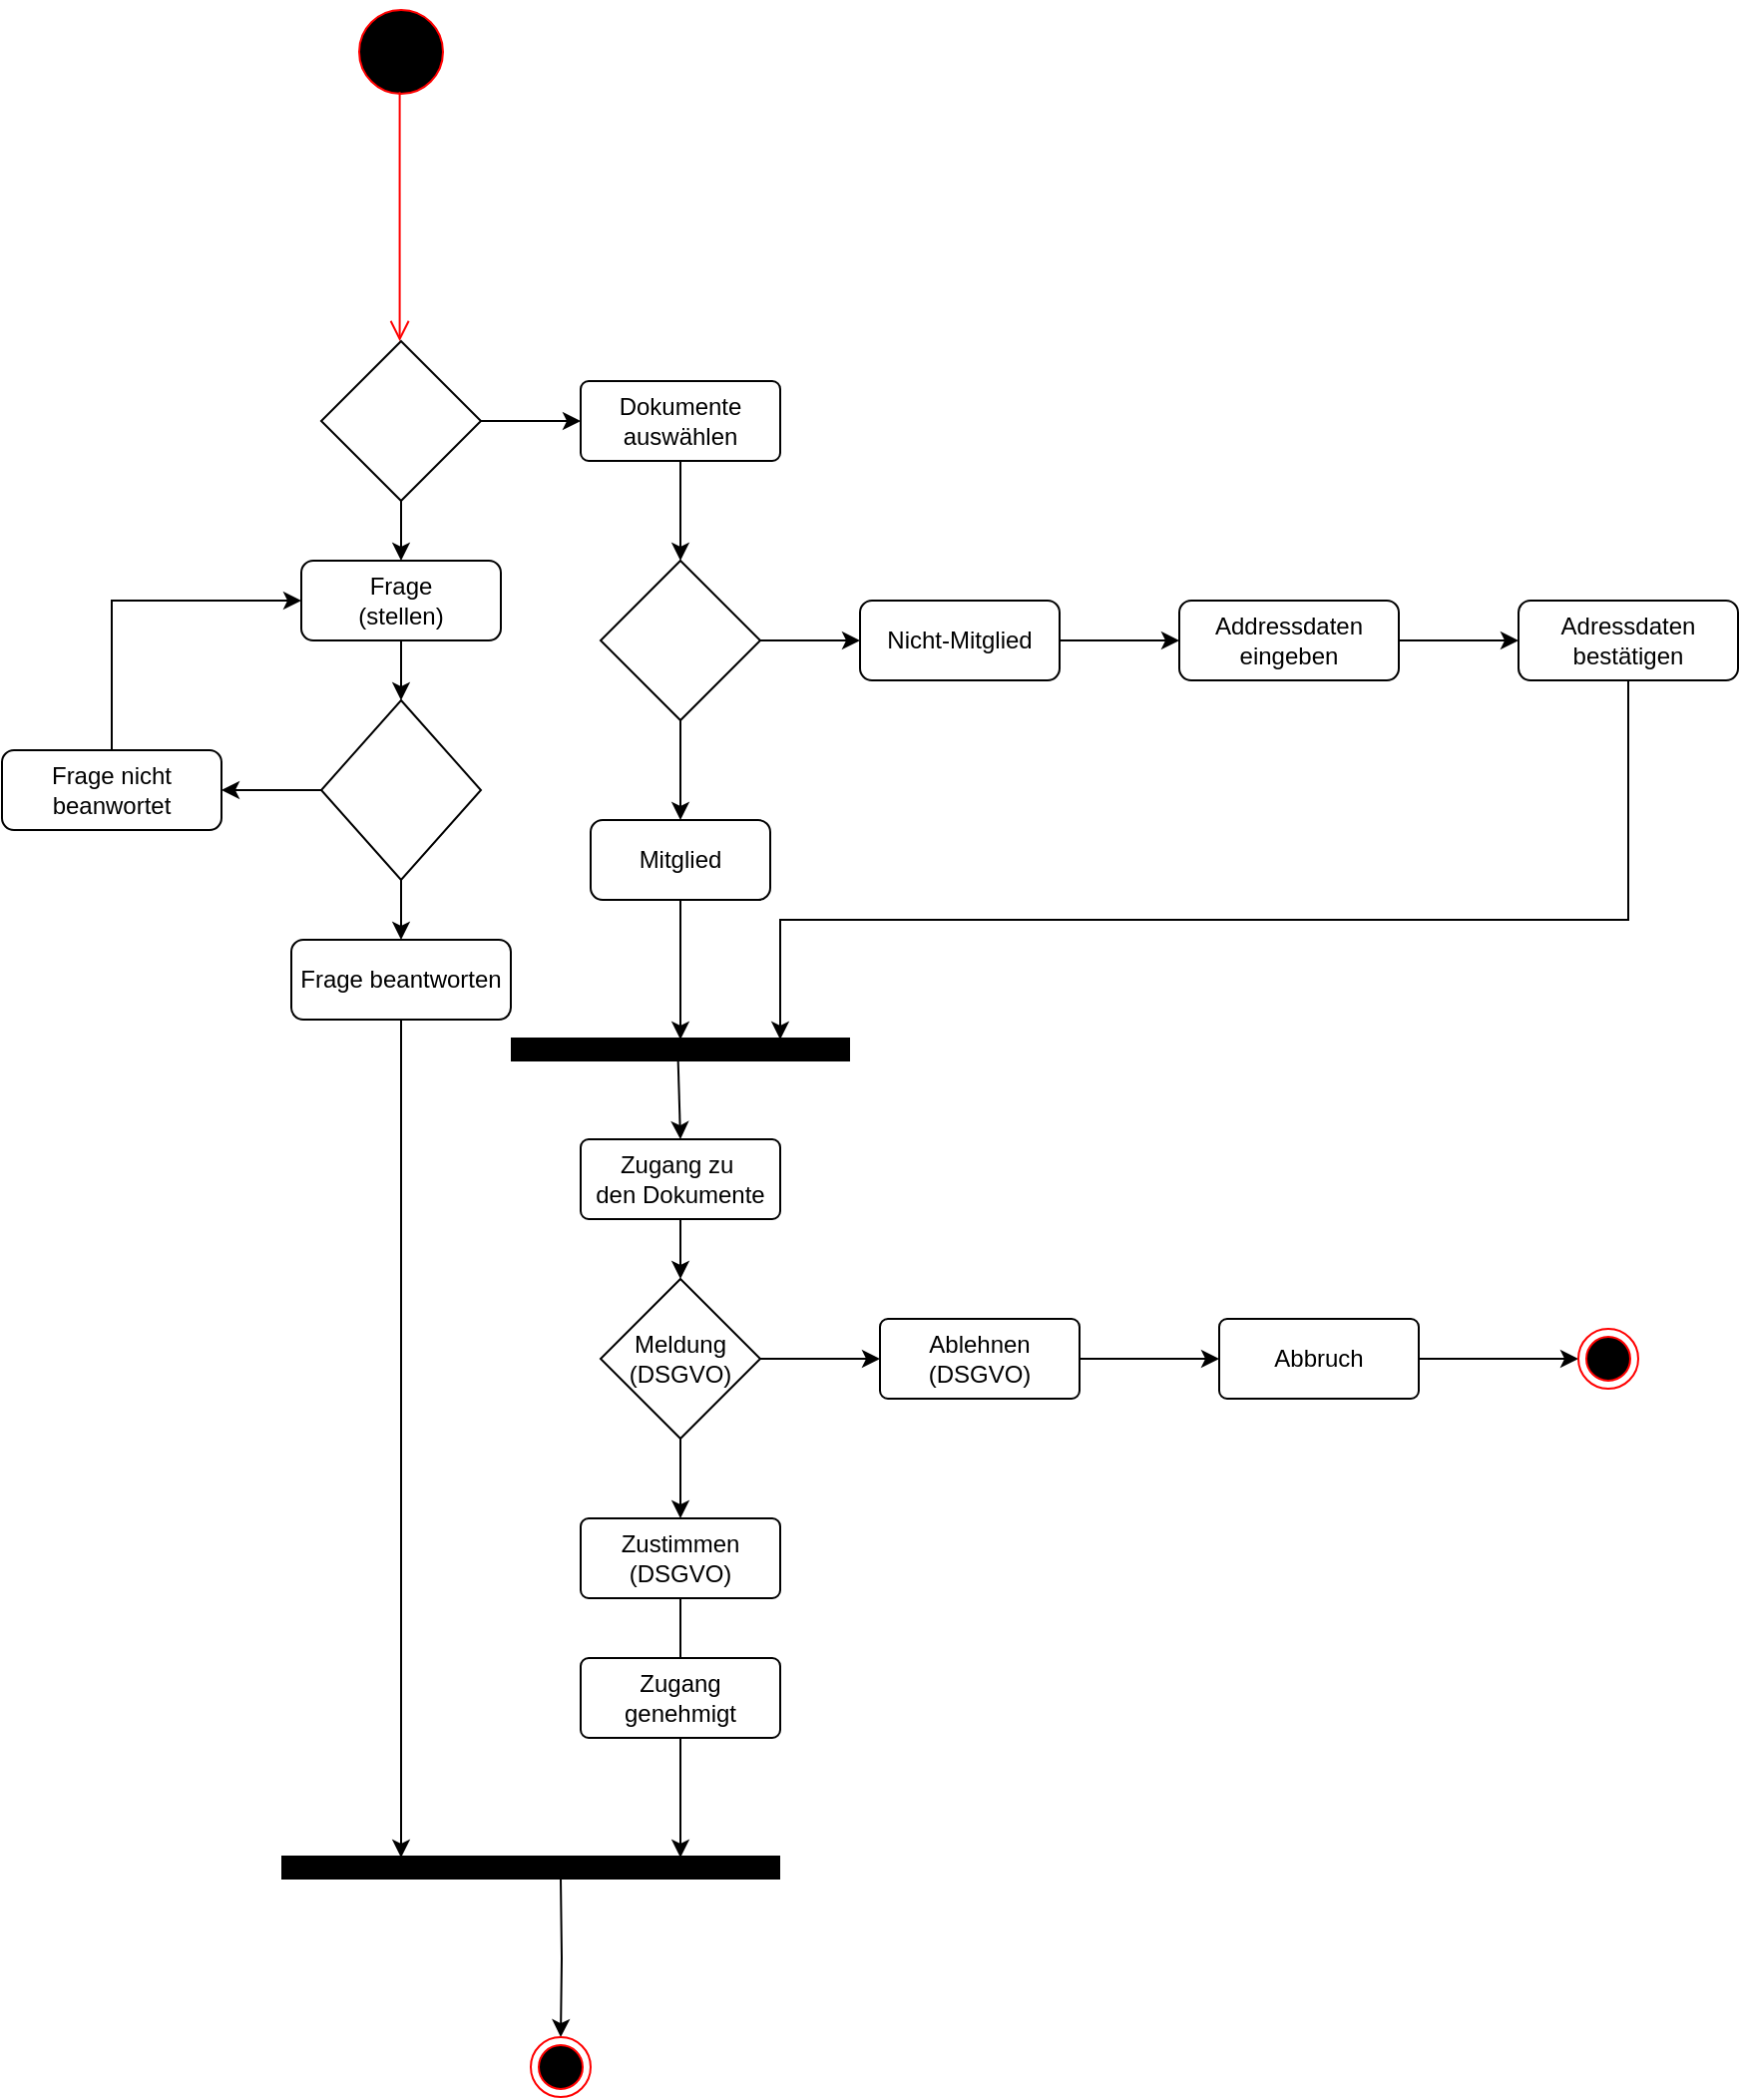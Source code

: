 <mxfile version="25.0.3">
  <diagram name="Seite-1" id="gusWoGDFctoMl9d6i1EM">
    <mxGraphModel dx="1737" dy="902" grid="1" gridSize="10" guides="1" tooltips="1" connect="1" arrows="1" fold="1" page="1" pageScale="1" pageWidth="827" pageHeight="1169" math="0" shadow="0">
      <root>
        <mxCell id="0" />
        <mxCell id="1" parent="0" />
        <mxCell id="BfSPPMOzavOWM9K-v1aI-1" value="" style="ellipse;html=1;shape=startState;fillColor=#000000;strokeColor=#ff0000;" parent="1" vertex="1">
          <mxGeometry x="215" y="20" width="50" height="50" as="geometry" />
        </mxCell>
        <mxCell id="BfSPPMOzavOWM9K-v1aI-2" value="" style="edgeStyle=orthogonalEdgeStyle;html=1;verticalAlign=bottom;endArrow=open;endSize=8;strokeColor=#ff0000;rounded=0;" parent="1" edge="1">
          <mxGeometry relative="1" as="geometry">
            <mxPoint x="239.31" y="190" as="targetPoint" />
            <mxPoint x="239.31" y="65.08" as="sourcePoint" />
            <Array as="points">
              <mxPoint x="239.31" y="115.08" />
              <mxPoint x="239.31" y="115.08" />
            </Array>
          </mxGeometry>
        </mxCell>
        <mxCell id="BfSPPMOzavOWM9K-v1aI-28" value="" style="edgeStyle=orthogonalEdgeStyle;rounded=0;orthogonalLoop=1;jettySize=auto;html=1;" parent="1" source="BfSPPMOzavOWM9K-v1aI-5" target="BfSPPMOzavOWM9K-v1aI-27" edge="1">
          <mxGeometry relative="1" as="geometry" />
        </mxCell>
        <mxCell id="BfSPPMOzavOWM9K-v1aI-5" value="Dokumente&lt;br&gt;auswählen" style="rounded=1;arcSize=10;whiteSpace=wrap;html=1;align=center;" parent="1" vertex="1">
          <mxGeometry x="330" y="210" width="100" height="40" as="geometry" />
        </mxCell>
        <mxCell id="BfSPPMOzavOWM9K-v1aI-11" value="" style="edgeStyle=orthogonalEdgeStyle;rounded=0;orthogonalLoop=1;jettySize=auto;html=1;" parent="1" source="BfSPPMOzavOWM9K-v1aI-7" target="BfSPPMOzavOWM9K-v1aI-10" edge="1">
          <mxGeometry relative="1" as="geometry" />
        </mxCell>
        <mxCell id="BfSPPMOzavOWM9K-v1aI-7" value="Zugang zu&amp;nbsp;&lt;br&gt;den Dokumente" style="rounded=1;arcSize=10;whiteSpace=wrap;html=1;align=center;" parent="1" vertex="1">
          <mxGeometry x="330" y="590" width="100" height="40" as="geometry" />
        </mxCell>
        <mxCell id="BfSPPMOzavOWM9K-v1aI-13" value="" style="edgeStyle=orthogonalEdgeStyle;rounded=0;orthogonalLoop=1;jettySize=auto;html=1;" parent="1" source="BfSPPMOzavOWM9K-v1aI-10" target="BfSPPMOzavOWM9K-v1aI-12" edge="1">
          <mxGeometry relative="1" as="geometry" />
        </mxCell>
        <mxCell id="BfSPPMOzavOWM9K-v1aI-15" value="" style="edgeStyle=orthogonalEdgeStyle;rounded=0;orthogonalLoop=1;jettySize=auto;html=1;" parent="1" source="BfSPPMOzavOWM9K-v1aI-10" target="BfSPPMOzavOWM9K-v1aI-14" edge="1">
          <mxGeometry relative="1" as="geometry" />
        </mxCell>
        <mxCell id="BfSPPMOzavOWM9K-v1aI-10" value="Meldung&lt;br&gt;(DSGVO)" style="rhombus;whiteSpace=wrap;html=1;" parent="1" vertex="1">
          <mxGeometry x="340" y="660" width="80" height="80" as="geometry" />
        </mxCell>
        <mxCell id="BfSPPMOzavOWM9K-v1aI-21" value="" style="edgeStyle=orthogonalEdgeStyle;rounded=0;orthogonalLoop=1;jettySize=auto;html=1;" parent="1" source="BfSPPMOzavOWM9K-v1aI-12" edge="1">
          <mxGeometry relative="1" as="geometry">
            <mxPoint x="380" y="880.0" as="targetPoint" />
          </mxGeometry>
        </mxCell>
        <mxCell id="BfSPPMOzavOWM9K-v1aI-12" value="Zustimmen&lt;br&gt;(DSGVO)" style="rounded=1;arcSize=10;whiteSpace=wrap;html=1;align=center;" parent="1" vertex="1">
          <mxGeometry x="330" y="780" width="100" height="40" as="geometry" />
        </mxCell>
        <mxCell id="BfSPPMOzavOWM9K-v1aI-17" value="" style="edgeStyle=orthogonalEdgeStyle;rounded=0;orthogonalLoop=1;jettySize=auto;html=1;" parent="1" source="BfSPPMOzavOWM9K-v1aI-14" target="BfSPPMOzavOWM9K-v1aI-16" edge="1">
          <mxGeometry relative="1" as="geometry" />
        </mxCell>
        <mxCell id="BfSPPMOzavOWM9K-v1aI-14" value="Ablehnen&lt;br&gt;(DSGVO)" style="rounded=1;arcSize=10;whiteSpace=wrap;html=1;align=center;" parent="1" vertex="1">
          <mxGeometry x="480" y="680" width="100" height="40" as="geometry" />
        </mxCell>
        <mxCell id="BfSPPMOzavOWM9K-v1aI-19" value="" style="edgeStyle=orthogonalEdgeStyle;rounded=0;orthogonalLoop=1;jettySize=auto;html=1;" parent="1" source="BfSPPMOzavOWM9K-v1aI-16" target="BfSPPMOzavOWM9K-v1aI-18" edge="1">
          <mxGeometry relative="1" as="geometry" />
        </mxCell>
        <mxCell id="BfSPPMOzavOWM9K-v1aI-16" value="Abbruch" style="rounded=1;arcSize=10;whiteSpace=wrap;html=1;align=center;" parent="1" vertex="1">
          <mxGeometry x="650" y="680" width="100" height="40" as="geometry" />
        </mxCell>
        <mxCell id="BfSPPMOzavOWM9K-v1aI-18" value="" style="ellipse;html=1;shape=endState;fillColor=#000000;strokeColor=#ff0000;" parent="1" vertex="1">
          <mxGeometry x="830" y="685" width="30" height="30" as="geometry" />
        </mxCell>
        <mxCell id="BfSPPMOzavOWM9K-v1aI-20" value="Zugang&lt;br&gt;genehmigt" style="rounded=1;arcSize=10;whiteSpace=wrap;html=1;align=center;" parent="1" vertex="1">
          <mxGeometry x="330" y="850" width="100" height="40" as="geometry" />
        </mxCell>
        <mxCell id="BfSPPMOzavOWM9K-v1aI-24" value="" style="edgeStyle=orthogonalEdgeStyle;rounded=0;orthogonalLoop=1;jettySize=auto;html=1;" parent="1" source="BfSPPMOzavOWM9K-v1aI-22" target="BfSPPMOzavOWM9K-v1aI-5" edge="1">
          <mxGeometry relative="1" as="geometry" />
        </mxCell>
        <mxCell id="BfSPPMOzavOWM9K-v1aI-26" value="" style="edgeStyle=orthogonalEdgeStyle;rounded=0;orthogonalLoop=1;jettySize=auto;html=1;" parent="1" source="BfSPPMOzavOWM9K-v1aI-22" target="BfSPPMOzavOWM9K-v1aI-25" edge="1">
          <mxGeometry relative="1" as="geometry" />
        </mxCell>
        <mxCell id="BfSPPMOzavOWM9K-v1aI-22" value="" style="rhombus;whiteSpace=wrap;html=1;" parent="1" vertex="1">
          <mxGeometry x="200" y="190" width="80" height="80" as="geometry" />
        </mxCell>
        <mxCell id="QlQmTMMZ5MaF0DZ5RbOA-8" value="" style="edgeStyle=orthogonalEdgeStyle;rounded=0;orthogonalLoop=1;jettySize=auto;html=1;" edge="1" parent="1" source="BfSPPMOzavOWM9K-v1aI-25" target="QlQmTMMZ5MaF0DZ5RbOA-7">
          <mxGeometry relative="1" as="geometry" />
        </mxCell>
        <mxCell id="BfSPPMOzavOWM9K-v1aI-25" value="Frage&lt;br&gt;(stellen)" style="rounded=1;whiteSpace=wrap;html=1;" parent="1" vertex="1">
          <mxGeometry x="190" y="300" width="100" height="40" as="geometry" />
        </mxCell>
        <mxCell id="BfSPPMOzavOWM9K-v1aI-36" value="" style="edgeStyle=orthogonalEdgeStyle;rounded=0;orthogonalLoop=1;jettySize=auto;html=1;" parent="1" source="BfSPPMOzavOWM9K-v1aI-27" target="BfSPPMOzavOWM9K-v1aI-35" edge="1">
          <mxGeometry relative="1" as="geometry" />
        </mxCell>
        <mxCell id="BfSPPMOzavOWM9K-v1aI-41" value="" style="edgeStyle=orthogonalEdgeStyle;rounded=0;orthogonalLoop=1;jettySize=auto;html=1;" parent="1" source="BfSPPMOzavOWM9K-v1aI-27" target="BfSPPMOzavOWM9K-v1aI-32" edge="1">
          <mxGeometry relative="1" as="geometry" />
        </mxCell>
        <mxCell id="BfSPPMOzavOWM9K-v1aI-27" value="" style="rhombus;whiteSpace=wrap;html=1;" parent="1" vertex="1">
          <mxGeometry x="340" y="300" width="80" height="80" as="geometry" />
        </mxCell>
        <mxCell id="BfSPPMOzavOWM9K-v1aI-32" value="Mitglied" style="rounded=1;whiteSpace=wrap;html=1;" parent="1" vertex="1">
          <mxGeometry x="335" y="430" width="90" height="40" as="geometry" />
        </mxCell>
        <mxCell id="BfSPPMOzavOWM9K-v1aI-38" value="" style="edgeStyle=orthogonalEdgeStyle;rounded=0;orthogonalLoop=1;jettySize=auto;html=1;" parent="1" source="BfSPPMOzavOWM9K-v1aI-35" target="BfSPPMOzavOWM9K-v1aI-37" edge="1">
          <mxGeometry relative="1" as="geometry" />
        </mxCell>
        <mxCell id="BfSPPMOzavOWM9K-v1aI-35" value="Nicht-Mitglied" style="rounded=1;whiteSpace=wrap;html=1;" parent="1" vertex="1">
          <mxGeometry x="470" y="320" width="100" height="40" as="geometry" />
        </mxCell>
        <mxCell id="BfSPPMOzavOWM9K-v1aI-40" value="" style="edgeStyle=orthogonalEdgeStyle;rounded=0;orthogonalLoop=1;jettySize=auto;html=1;" parent="1" source="BfSPPMOzavOWM9K-v1aI-37" target="BfSPPMOzavOWM9K-v1aI-39" edge="1">
          <mxGeometry relative="1" as="geometry" />
        </mxCell>
        <mxCell id="BfSPPMOzavOWM9K-v1aI-37" value="Addressdaten&lt;br&gt;eingeben" style="rounded=1;whiteSpace=wrap;html=1;" parent="1" vertex="1">
          <mxGeometry x="630" y="320" width="110" height="40" as="geometry" />
        </mxCell>
        <mxCell id="BfSPPMOzavOWM9K-v1aI-39" value="Adressdaten&lt;br&gt;bestätigen" style="rounded=1;whiteSpace=wrap;html=1;" parent="1" vertex="1">
          <mxGeometry x="800" y="320" width="110" height="40" as="geometry" />
        </mxCell>
        <mxCell id="BfSPPMOzavOWM9K-v1aI-46" value="" style="endArrow=classic;html=1;rounded=0;exitX=0.493;exitY=0.989;exitDx=0;exitDy=0;exitPerimeter=0;entryX=0.5;entryY=0;entryDx=0;entryDy=0;" parent="1" source="QlQmTMMZ5MaF0DZ5RbOA-5" target="BfSPPMOzavOWM9K-v1aI-7" edge="1">
          <mxGeometry width="50" height="50" relative="1" as="geometry">
            <mxPoint x="380.32" y="555.664" as="sourcePoint" />
            <mxPoint x="600" y="490" as="targetPoint" />
          </mxGeometry>
        </mxCell>
        <mxCell id="QlQmTMMZ5MaF0DZ5RbOA-4" value="" style="endArrow=classic;html=1;rounded=0;exitX=0.5;exitY=1;exitDx=0;exitDy=0;" edge="1" parent="1" source="BfSPPMOzavOWM9K-v1aI-39">
          <mxGeometry width="50" height="50" relative="1" as="geometry">
            <mxPoint x="530" y="520" as="sourcePoint" />
            <mxPoint x="430" y="540" as="targetPoint" />
            <Array as="points">
              <mxPoint x="855" y="480" />
              <mxPoint x="430" y="480" />
            </Array>
          </mxGeometry>
        </mxCell>
        <mxCell id="QlQmTMMZ5MaF0DZ5RbOA-5" value="" style="line;strokeWidth=12;rotatable=0;dashed=0;labelPosition=right;align=left;verticalAlign=middle;spacingTop=0;spacingLeft=6;points=[];portConstraint=eastwest;" vertex="1" parent="1">
          <mxGeometry x="295" y="540" width="170" height="10" as="geometry" />
        </mxCell>
        <mxCell id="QlQmTMMZ5MaF0DZ5RbOA-6" value="" style="endArrow=classic;html=1;rounded=0;exitX=0.5;exitY=1;exitDx=0;exitDy=0;" edge="1" parent="1" source="BfSPPMOzavOWM9K-v1aI-32" target="QlQmTMMZ5MaF0DZ5RbOA-5">
          <mxGeometry width="50" height="50" relative="1" as="geometry">
            <mxPoint x="530" y="520" as="sourcePoint" />
            <mxPoint x="580" y="470" as="targetPoint" />
          </mxGeometry>
        </mxCell>
        <mxCell id="QlQmTMMZ5MaF0DZ5RbOA-10" value="" style="edgeStyle=orthogonalEdgeStyle;rounded=0;orthogonalLoop=1;jettySize=auto;html=1;" edge="1" parent="1" source="QlQmTMMZ5MaF0DZ5RbOA-7" target="QlQmTMMZ5MaF0DZ5RbOA-9">
          <mxGeometry relative="1" as="geometry" />
        </mxCell>
        <mxCell id="QlQmTMMZ5MaF0DZ5RbOA-12" value="" style="edgeStyle=orthogonalEdgeStyle;rounded=0;orthogonalLoop=1;jettySize=auto;html=1;" edge="1" parent="1" source="QlQmTMMZ5MaF0DZ5RbOA-7" target="QlQmTMMZ5MaF0DZ5RbOA-11">
          <mxGeometry relative="1" as="geometry" />
        </mxCell>
        <mxCell id="QlQmTMMZ5MaF0DZ5RbOA-7" value="" style="rhombus;whiteSpace=wrap;html=1;" vertex="1" parent="1">
          <mxGeometry x="200" y="370" width="80" height="90" as="geometry" />
        </mxCell>
        <mxCell id="QlQmTMMZ5MaF0DZ5RbOA-9" value="Frage beantworten" style="rounded=1;whiteSpace=wrap;html=1;" vertex="1" parent="1">
          <mxGeometry x="185" y="490" width="110" height="40" as="geometry" />
        </mxCell>
        <mxCell id="QlQmTMMZ5MaF0DZ5RbOA-11" value="Frage nicht&lt;br&gt;beanwortet" style="rounded=1;whiteSpace=wrap;html=1;" vertex="1" parent="1">
          <mxGeometry x="40" y="395" width="110" height="40" as="geometry" />
        </mxCell>
        <mxCell id="QlQmTMMZ5MaF0DZ5RbOA-13" value="" style="endArrow=classic;html=1;rounded=0;exitX=0.5;exitY=0;exitDx=0;exitDy=0;entryX=0;entryY=0.5;entryDx=0;entryDy=0;" edge="1" parent="1" source="QlQmTMMZ5MaF0DZ5RbOA-11" target="BfSPPMOzavOWM9K-v1aI-25">
          <mxGeometry width="50" height="50" relative="1" as="geometry">
            <mxPoint x="-200" y="480" as="sourcePoint" />
            <mxPoint x="95" y="240" as="targetPoint" />
            <Array as="points">
              <mxPoint x="95" y="320" />
            </Array>
          </mxGeometry>
        </mxCell>
        <mxCell id="QlQmTMMZ5MaF0DZ5RbOA-17" value="" style="line;strokeWidth=12;rotatable=0;dashed=0;labelPosition=right;align=left;verticalAlign=middle;spacingTop=0;spacingLeft=6;points=[];portConstraint=eastwest;" vertex="1" parent="1">
          <mxGeometry x="180" y="950" width="250" height="10" as="geometry" />
        </mxCell>
        <mxCell id="QlQmTMMZ5MaF0DZ5RbOA-18" value="" style="endArrow=classic;html=1;rounded=0;exitX=0.5;exitY=1;exitDx=0;exitDy=0;entryX=0.24;entryY=0;entryDx=0;entryDy=0;entryPerimeter=0;" edge="1" parent="1" source="QlQmTMMZ5MaF0DZ5RbOA-9" target="QlQmTMMZ5MaF0DZ5RbOA-17">
          <mxGeometry width="50" height="50" relative="1" as="geometry">
            <mxPoint x="230" y="780" as="sourcePoint" />
            <mxPoint x="280" y="730" as="targetPoint" />
          </mxGeometry>
        </mxCell>
        <mxCell id="QlQmTMMZ5MaF0DZ5RbOA-20" value="" style="endArrow=classic;html=1;rounded=0;exitX=0.5;exitY=1;exitDx=0;exitDy=0;entryX=0.8;entryY=0;entryDx=0;entryDy=0;entryPerimeter=0;" edge="1" parent="1" source="BfSPPMOzavOWM9K-v1aI-20" target="QlQmTMMZ5MaF0DZ5RbOA-17">
          <mxGeometry width="50" height="50" relative="1" as="geometry">
            <mxPoint x="230" y="780" as="sourcePoint" />
            <mxPoint x="280" y="730" as="targetPoint" />
          </mxGeometry>
        </mxCell>
        <mxCell id="QlQmTMMZ5MaF0DZ5RbOA-27" value="" style="edgeStyle=orthogonalEdgeStyle;rounded=0;orthogonalLoop=1;jettySize=auto;html=1;" edge="1" parent="1" target="QlQmTMMZ5MaF0DZ5RbOA-26">
          <mxGeometry relative="1" as="geometry">
            <mxPoint x="320" y="960.0" as="sourcePoint" />
          </mxGeometry>
        </mxCell>
        <mxCell id="QlQmTMMZ5MaF0DZ5RbOA-26" value="" style="ellipse;html=1;shape=endState;fillColor=#000000;strokeColor=#ff0000;" vertex="1" parent="1">
          <mxGeometry x="305" y="1040" width="30" height="30" as="geometry" />
        </mxCell>
      </root>
    </mxGraphModel>
  </diagram>
</mxfile>
